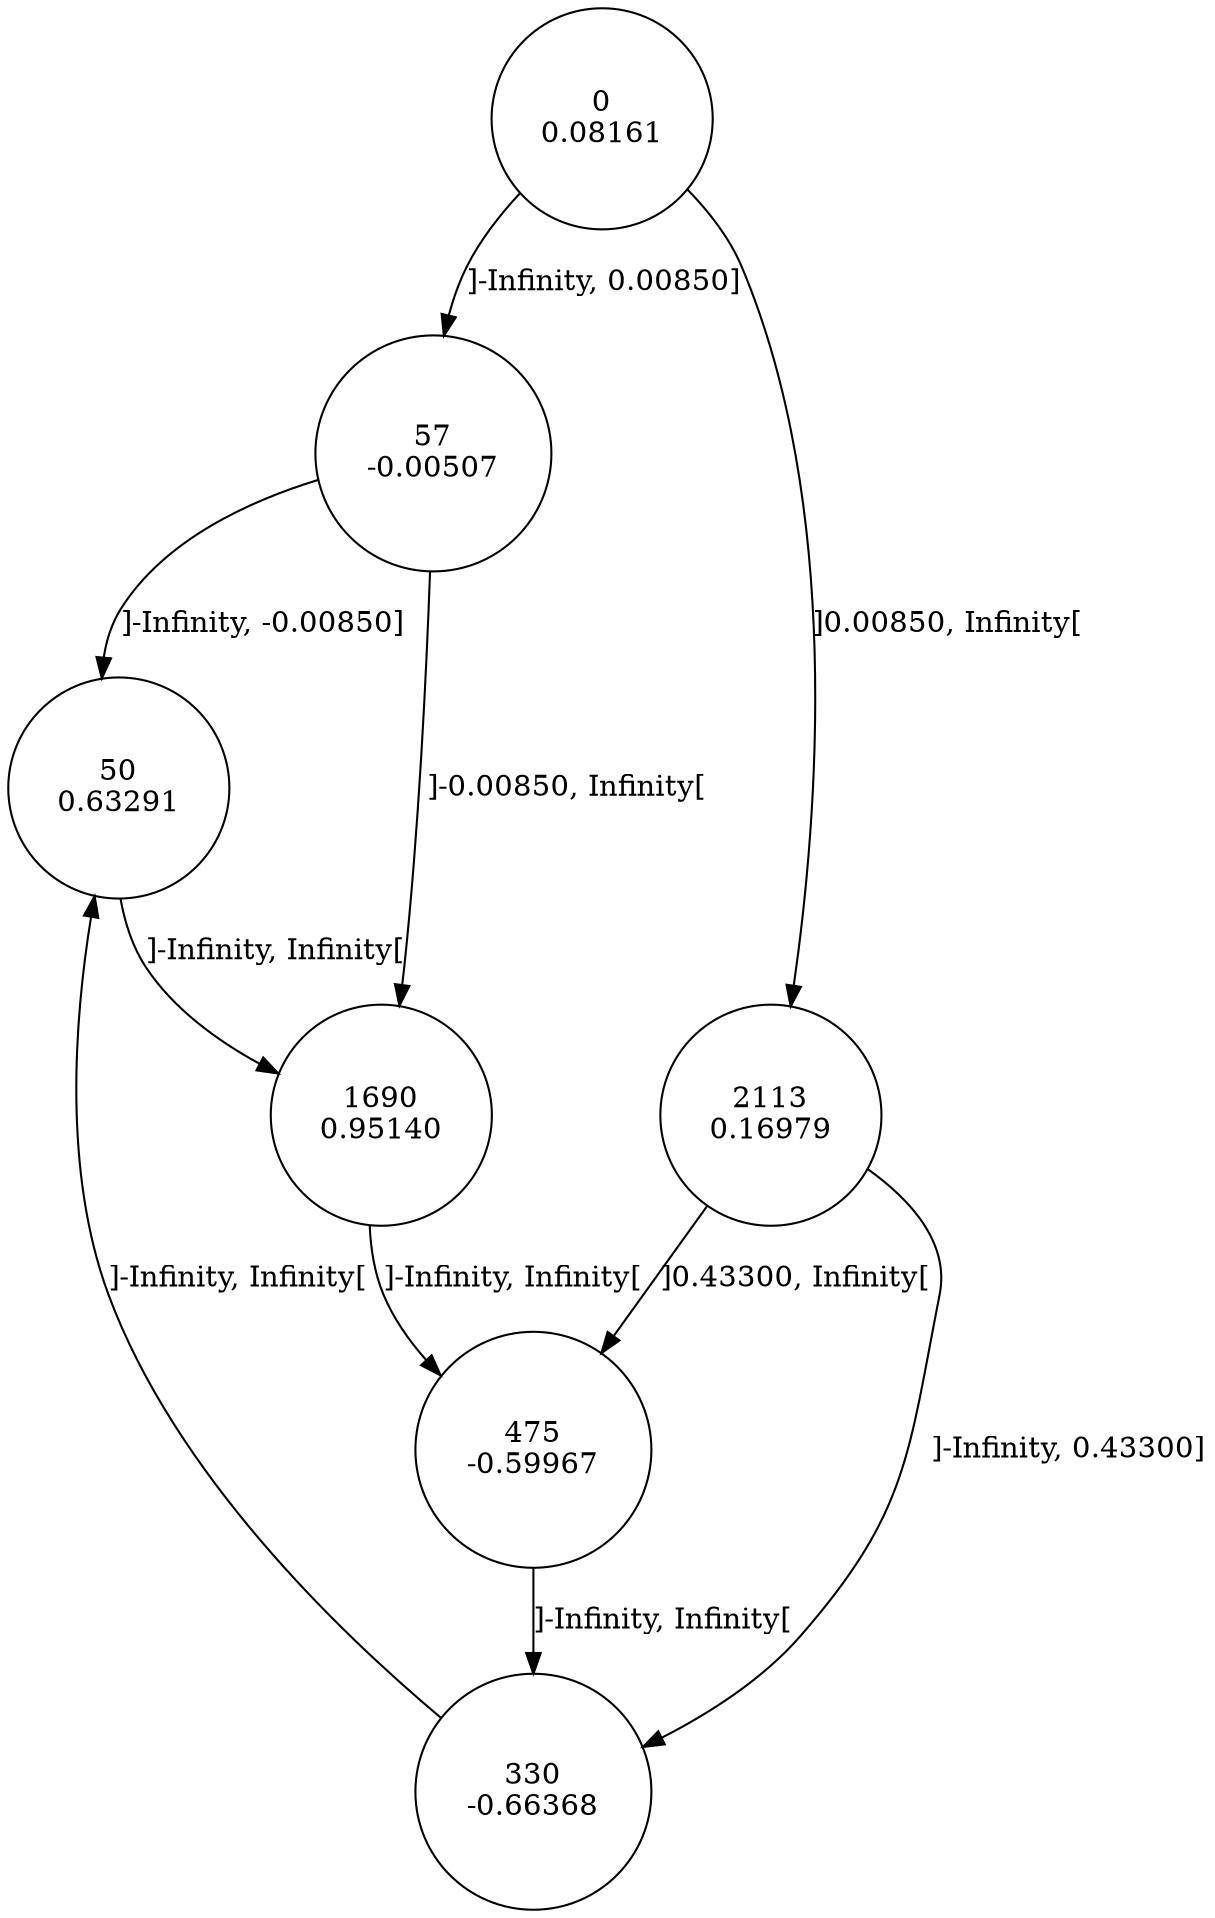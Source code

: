 digraph DFA {
0 [shape=circle, label="0\n0.08161"];
	0 -> 57 [label="]-Infinity, 0.00850]"];
	0 -> 2113 [label="]0.00850, Infinity["];
2113 [shape=circle, label="2113\n0.16979"];
	2113 -> 330 [label="]-Infinity, 0.43300]"];
	2113 -> 475 [label="]0.43300, Infinity["];
475 [shape=circle, label="475\n-0.59967"];
	475 -> 330 [label="]-Infinity, Infinity["];
330 [shape=circle, label="330\n-0.66368"];
	330 -> 50 [label="]-Infinity, Infinity["];
50 [shape=circle, label="50\n0.63291"];
	50 -> 1690 [label="]-Infinity, Infinity["];
1690 [shape=circle, label="1690\n0.95140"];
	1690 -> 475 [label="]-Infinity, Infinity["];
57 [shape=circle, label="57\n-0.00507"];
	57 -> 50 [label="]-Infinity, -0.00850]"];
	57 -> 1690 [label="]-0.00850, Infinity["];
}